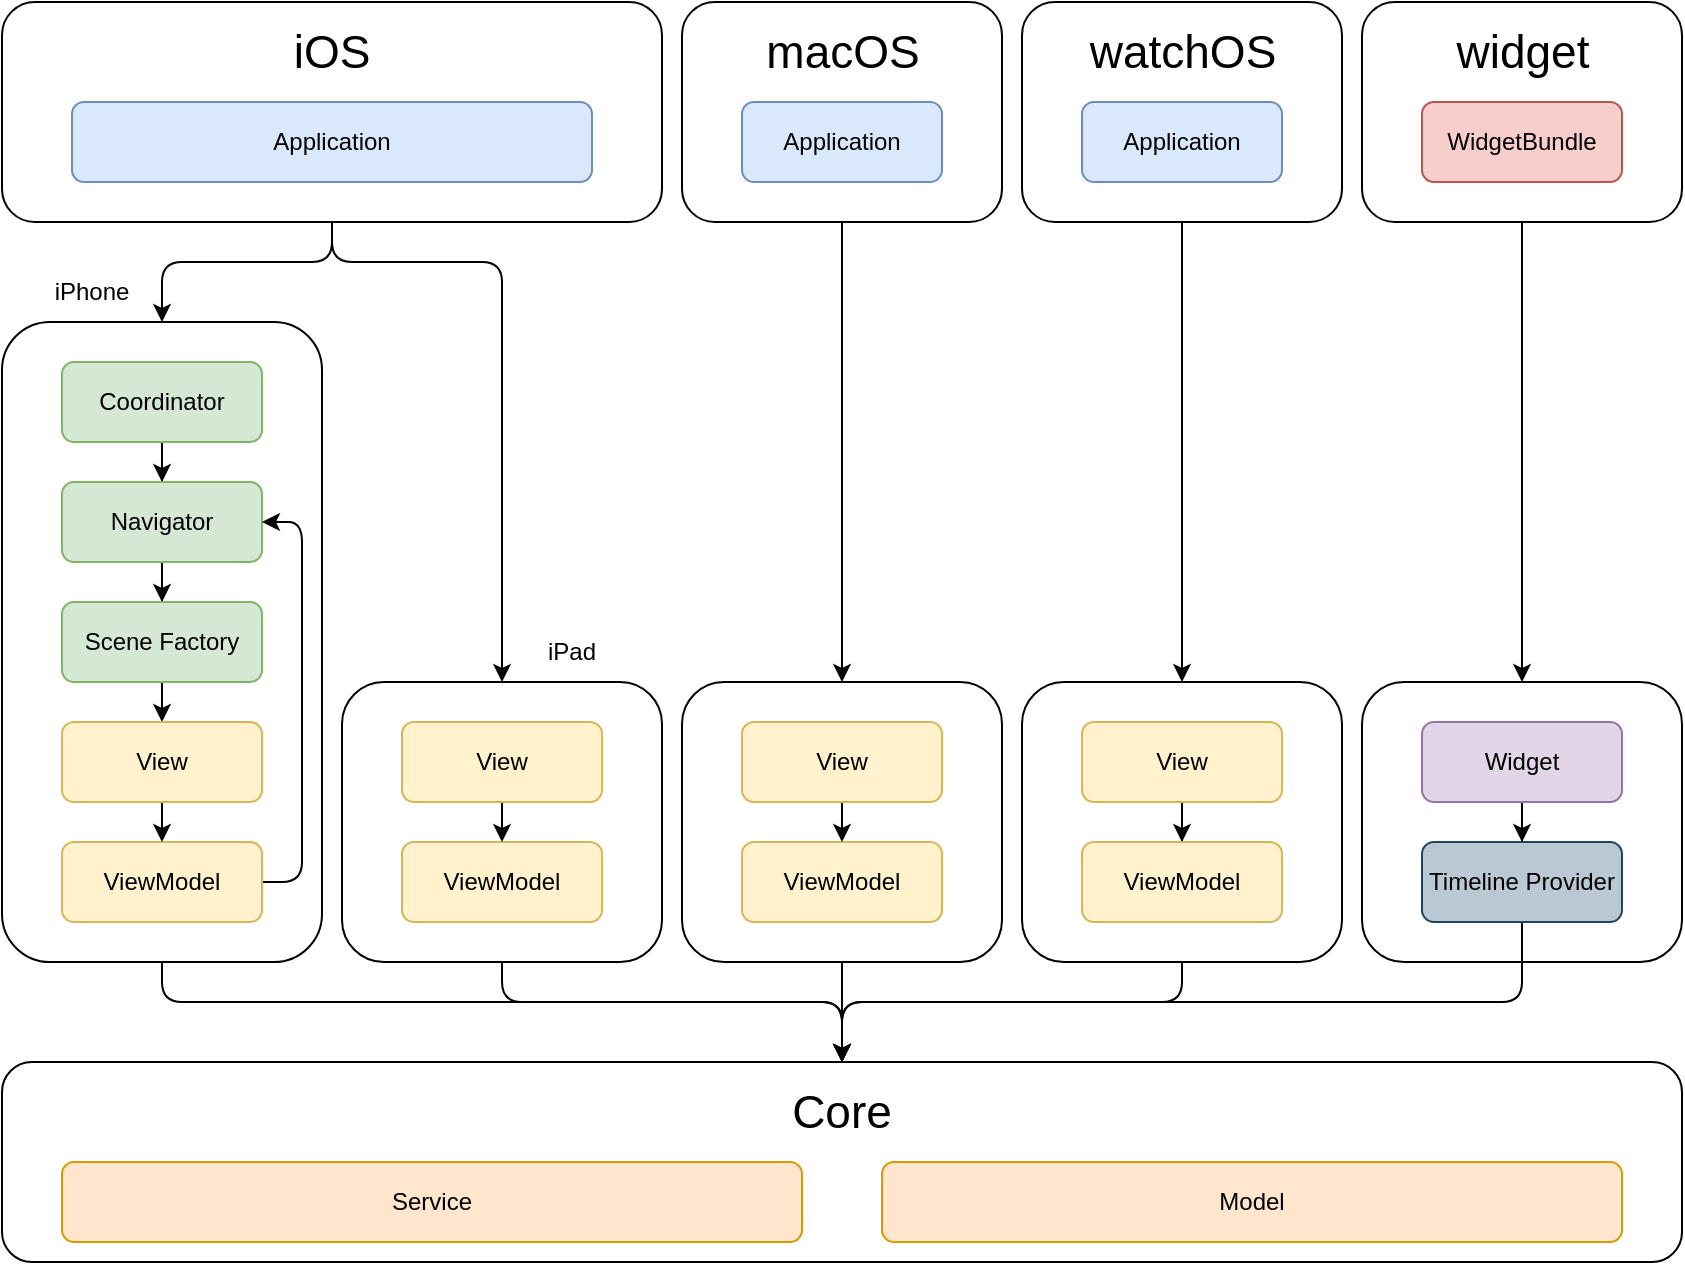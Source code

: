 <mxfile version="24.7.17">
  <diagram name="1 oldal" id="KdIXGfYalOhUa_dOvi26">
    <mxGraphModel dx="1122" dy="766" grid="1" gridSize="10" guides="1" tooltips="1" connect="1" arrows="1" fold="1" page="1" pageScale="1" pageWidth="827" pageHeight="1169" math="0" shadow="0">
      <root>
        <mxCell id="0" />
        <mxCell id="1" parent="0" />
        <mxCell id="1GH-yLbW6XLYDxtlig_x-22" style="edgeStyle=orthogonalEdgeStyle;rounded=1;orthogonalLoop=1;jettySize=auto;html=1;curved=0;" parent="1" source="fzBN62UO4oejhAgNgZJR-6" target="fzBN62UO4oejhAgNgZJR-1" edge="1">
          <mxGeometry relative="1" as="geometry">
            <Array as="points">
              <mxPoint x="250" y="880" />
              <mxPoint x="420" y="880" />
            </Array>
          </mxGeometry>
        </mxCell>
        <mxCell id="fzBN62UO4oejhAgNgZJR-6" value="" style="rounded=1;whiteSpace=wrap;html=1;fillColor=none;" parent="1" vertex="1">
          <mxGeometry x="170" y="720" width="160" height="140" as="geometry" />
        </mxCell>
        <mxCell id="1GH-yLbW6XLYDxtlig_x-21" style="edgeStyle=orthogonalEdgeStyle;rounded=1;orthogonalLoop=1;jettySize=auto;html=1;curved=0;" parent="1" source="fzBN62UO4oejhAgNgZJR-3" target="fzBN62UO4oejhAgNgZJR-1" edge="1">
          <mxGeometry relative="1" as="geometry">
            <Array as="points">
              <mxPoint x="80" y="880" />
              <mxPoint x="420" y="880" />
            </Array>
          </mxGeometry>
        </mxCell>
        <mxCell id="fzBN62UO4oejhAgNgZJR-3" value="" style="rounded=1;whiteSpace=wrap;html=1;fillColor=none;" parent="1" vertex="1">
          <mxGeometry y="540" width="160" height="320" as="geometry" />
        </mxCell>
        <mxCell id="fzBN62UO4oejhAgNgZJR-62" style="edgeStyle=orthogonalEdgeStyle;rounded=1;orthogonalLoop=1;jettySize=auto;html=1;entryX=0.5;entryY=0;entryDx=0;entryDy=0;curved=0;" parent="1" source="fzBN62UO4oejhAgNgZJR-60" target="fzBN62UO4oejhAgNgZJR-3" edge="1">
          <mxGeometry relative="1" as="geometry">
            <Array as="points">
              <mxPoint x="165" y="510" />
              <mxPoint x="80" y="510" />
            </Array>
          </mxGeometry>
        </mxCell>
        <mxCell id="fzBN62UO4oejhAgNgZJR-63" style="edgeStyle=orthogonalEdgeStyle;rounded=1;orthogonalLoop=1;jettySize=auto;html=1;exitX=0.5;exitY=1;exitDx=0;exitDy=0;entryX=0.5;entryY=0;entryDx=0;entryDy=0;curved=0;" parent="1" source="fzBN62UO4oejhAgNgZJR-60" target="fzBN62UO4oejhAgNgZJR-6" edge="1">
          <mxGeometry relative="1" as="geometry">
            <Array as="points">
              <mxPoint x="165" y="510" />
              <mxPoint x="250" y="510" />
            </Array>
          </mxGeometry>
        </mxCell>
        <mxCell id="fzBN62UO4oejhAgNgZJR-60" value="" style="rounded=1;whiteSpace=wrap;html=1;fillColor=none;" parent="1" vertex="1">
          <mxGeometry y="380" width="330" height="110" as="geometry" />
        </mxCell>
        <mxCell id="UooaaY11Q18-pTHyj7YI-29" value="iOS" style="text;html=1;strokeColor=none;fillColor=none;align=center;verticalAlign=middle;whiteSpace=wrap;rounded=0;fontSize=23;" parent="1" vertex="1">
          <mxGeometry x="80" y="390" width="170" height="30" as="geometry" />
        </mxCell>
        <mxCell id="UooaaY11Q18-pTHyj7YI-1" value="Application" style="rounded=1;whiteSpace=wrap;html=1;fillColor=#dae8fc;strokeColor=#6c8ebf;" parent="1" vertex="1">
          <mxGeometry x="35" y="430" width="260" height="40" as="geometry" />
        </mxCell>
        <mxCell id="fzBN62UO4oejhAgNgZJR-7" style="edgeStyle=orthogonalEdgeStyle;rounded=0;orthogonalLoop=1;jettySize=auto;html=1;" parent="1" edge="1">
          <mxGeometry relative="1" as="geometry">
            <mxPoint x="280" y="630" as="sourcePoint" />
          </mxGeometry>
        </mxCell>
        <mxCell id="fzBN62UO4oejhAgNgZJR-9" style="edgeStyle=orthogonalEdgeStyle;rounded=0;orthogonalLoop=1;jettySize=auto;html=1;" parent="1" edge="1">
          <mxGeometry relative="1" as="geometry">
            <mxPoint x="280" y="690" as="sourcePoint" />
          </mxGeometry>
        </mxCell>
        <mxCell id="fzBN62UO4oejhAgNgZJR-14" value="ViewModel" style="rounded=1;whiteSpace=wrap;html=1;fillColor=#fff2cc;strokeColor=#d6b656;" parent="1" vertex="1">
          <mxGeometry x="200" y="800" width="100" height="40" as="geometry" />
        </mxCell>
        <mxCell id="fzBN62UO4oejhAgNgZJR-15" style="edgeStyle=orthogonalEdgeStyle;rounded=1;orthogonalLoop=1;jettySize=auto;html=1;curved=0;entryX=0.5;entryY=0;entryDx=0;entryDy=0;exitX=0.5;exitY=1;exitDx=0;exitDy=0;" parent="1" source="fzBN62UO4oejhAgNgZJR-16" target="fzBN62UO4oejhAgNgZJR-14" edge="1">
          <mxGeometry relative="1" as="geometry">
            <mxPoint x="250" y="790" as="targetPoint" />
            <Array as="points">
              <mxPoint x="250" y="780" />
              <mxPoint x="250" y="780" />
            </Array>
          </mxGeometry>
        </mxCell>
        <mxCell id="fzBN62UO4oejhAgNgZJR-16" value="View" style="rounded=1;whiteSpace=wrap;html=1;fillColor=#fff2cc;strokeColor=#d6b656;" parent="1" vertex="1">
          <mxGeometry x="200" y="740" width="100" height="40" as="geometry" />
        </mxCell>
        <mxCell id="fzBN62UO4oejhAgNgZJR-56" value="iPhone" style="text;html=1;strokeColor=none;fillColor=none;align=center;verticalAlign=middle;whiteSpace=wrap;rounded=0;fontSize=12;" parent="1" vertex="1">
          <mxGeometry y="510" width="90" height="30" as="geometry" />
        </mxCell>
        <mxCell id="UooaaY11Q18-pTHyj7YI-13" style="edgeStyle=orthogonalEdgeStyle;rounded=0;orthogonalLoop=1;jettySize=auto;html=1;" parent="1" source="UooaaY11Q18-pTHyj7YI-2" target="UooaaY11Q18-pTHyj7YI-3" edge="1">
          <mxGeometry relative="1" as="geometry" />
        </mxCell>
        <mxCell id="UooaaY11Q18-pTHyj7YI-2" value="Coordinator" style="rounded=1;whiteSpace=wrap;html=1;fillColor=#d5e8d4;strokeColor=#82b366;" parent="1" vertex="1">
          <mxGeometry x="30" y="560" width="100" height="40" as="geometry" />
        </mxCell>
        <mxCell id="UooaaY11Q18-pTHyj7YI-14" style="edgeStyle=orthogonalEdgeStyle;rounded=0;orthogonalLoop=1;jettySize=auto;html=1;" parent="1" source="UooaaY11Q18-pTHyj7YI-3" target="UooaaY11Q18-pTHyj7YI-4" edge="1">
          <mxGeometry relative="1" as="geometry" />
        </mxCell>
        <mxCell id="UooaaY11Q18-pTHyj7YI-15" style="edgeStyle=orthogonalEdgeStyle;rounded=0;orthogonalLoop=1;jettySize=auto;html=1;exitX=0.5;exitY=1;exitDx=0;exitDy=0;entryX=0.5;entryY=0;entryDx=0;entryDy=0;" parent="1" source="UooaaY11Q18-pTHyj7YI-4" target="UooaaY11Q18-pTHyj7YI-7" edge="1">
          <mxGeometry relative="1" as="geometry">
            <Array as="points" />
            <mxPoint x="80" y="660" as="sourcePoint" />
          </mxGeometry>
        </mxCell>
        <mxCell id="UooaaY11Q18-pTHyj7YI-3" value="Navigator" style="rounded=1;whiteSpace=wrap;html=1;fillColor=#d5e8d4;strokeColor=#82b366;" parent="1" vertex="1">
          <mxGeometry x="30" y="620" width="100" height="40" as="geometry" />
        </mxCell>
        <mxCell id="UooaaY11Q18-pTHyj7YI-4" value="Scene Factory" style="rounded=1;whiteSpace=wrap;html=1;fillColor=#d5e8d4;strokeColor=#82b366;" parent="1" vertex="1">
          <mxGeometry x="30" y="680" width="100" height="40" as="geometry" />
        </mxCell>
        <mxCell id="UooaaY11Q18-pTHyj7YI-35" style="edgeStyle=orthogonalEdgeStyle;rounded=1;orthogonalLoop=1;jettySize=auto;html=1;startArrow=none;startFill=0;exitX=1;exitY=0.5;exitDx=0;exitDy=0;endArrow=classic;endFill=1;movable=1;resizable=1;rotatable=1;deletable=1;editable=1;locked=0;connectable=1;flowAnimation=0;" parent="1" source="UooaaY11Q18-pTHyj7YI-5" target="UooaaY11Q18-pTHyj7YI-3" edge="1">
          <mxGeometry relative="1" as="geometry">
            <Array as="points">
              <mxPoint x="150" y="820" />
              <mxPoint x="150" y="640" />
            </Array>
          </mxGeometry>
        </mxCell>
        <mxCell id="UooaaY11Q18-pTHyj7YI-5" value="ViewModel" style="rounded=1;whiteSpace=wrap;html=1;fillColor=#fff2cc;strokeColor=#d6b656;" parent="1" vertex="1">
          <mxGeometry x="30" y="800" width="100" height="40" as="geometry" />
        </mxCell>
        <mxCell id="UooaaY11Q18-pTHyj7YI-16" style="edgeStyle=orthogonalEdgeStyle;rounded=1;orthogonalLoop=1;jettySize=auto;html=1;curved=0;entryX=0.5;entryY=0;entryDx=0;entryDy=0;exitX=0.5;exitY=1;exitDx=0;exitDy=0;" parent="1" source="UooaaY11Q18-pTHyj7YI-7" target="UooaaY11Q18-pTHyj7YI-5" edge="1">
          <mxGeometry relative="1" as="geometry">
            <mxPoint x="80" y="790" as="targetPoint" />
            <Array as="points">
              <mxPoint x="80" y="780" />
              <mxPoint x="80" y="780" />
            </Array>
          </mxGeometry>
        </mxCell>
        <mxCell id="UooaaY11Q18-pTHyj7YI-7" value="View" style="rounded=1;whiteSpace=wrap;html=1;fillColor=#fff2cc;strokeColor=#d6b656;" parent="1" vertex="1">
          <mxGeometry x="30" y="740" width="100" height="40" as="geometry" />
        </mxCell>
        <mxCell id="1GH-yLbW6XLYDxtlig_x-23" style="edgeStyle=orthogonalEdgeStyle;rounded=1;orthogonalLoop=1;jettySize=auto;html=1;curved=0;" parent="1" source="fzBN62UO4oejhAgNgZJR-17" target="fzBN62UO4oejhAgNgZJR-1" edge="1">
          <mxGeometry relative="1" as="geometry" />
        </mxCell>
        <mxCell id="fzBN62UO4oejhAgNgZJR-17" value="" style="rounded=1;whiteSpace=wrap;html=1;fillColor=none;" parent="1" vertex="1">
          <mxGeometry x="340" y="720" width="160" height="140" as="geometry" />
        </mxCell>
        <mxCell id="fzBN62UO4oejhAgNgZJR-18" style="edgeStyle=orthogonalEdgeStyle;rounded=0;orthogonalLoop=1;jettySize=auto;html=1;" parent="1" edge="1">
          <mxGeometry relative="1" as="geometry">
            <mxPoint x="460" y="630" as="sourcePoint" />
          </mxGeometry>
        </mxCell>
        <mxCell id="fzBN62UO4oejhAgNgZJR-20" style="edgeStyle=orthogonalEdgeStyle;rounded=0;orthogonalLoop=1;jettySize=auto;html=1;" parent="1" edge="1">
          <mxGeometry relative="1" as="geometry">
            <mxPoint x="460" y="690" as="sourcePoint" />
          </mxGeometry>
        </mxCell>
        <mxCell id="fzBN62UO4oejhAgNgZJR-25" value="ViewModel" style="rounded=1;whiteSpace=wrap;html=1;fillColor=#fff2cc;strokeColor=#d6b656;" parent="1" vertex="1">
          <mxGeometry x="370" y="800" width="100" height="40" as="geometry" />
        </mxCell>
        <mxCell id="fzBN62UO4oejhAgNgZJR-26" style="edgeStyle=orthogonalEdgeStyle;rounded=1;orthogonalLoop=1;jettySize=auto;html=1;curved=0;entryX=0.5;entryY=0;entryDx=0;entryDy=0;exitX=0.5;exitY=1;exitDx=0;exitDy=0;" parent="1" source="fzBN62UO4oejhAgNgZJR-27" target="fzBN62UO4oejhAgNgZJR-25" edge="1">
          <mxGeometry relative="1" as="geometry">
            <mxPoint x="420" y="790" as="targetPoint" />
            <Array as="points">
              <mxPoint x="420" y="780" />
              <mxPoint x="420" y="780" />
            </Array>
          </mxGeometry>
        </mxCell>
        <mxCell id="fzBN62UO4oejhAgNgZJR-27" value="View" style="rounded=1;whiteSpace=wrap;html=1;fillColor=#fff2cc;strokeColor=#d6b656;" parent="1" vertex="1">
          <mxGeometry x="370" y="740" width="100" height="40" as="geometry" />
        </mxCell>
        <mxCell id="1GH-yLbW6XLYDxtlig_x-24" style="edgeStyle=orthogonalEdgeStyle;rounded=1;orthogonalLoop=1;jettySize=auto;html=1;curved=0;" parent="1" source="5_Yaha5WO8GoKf-d1Jsj-4" target="fzBN62UO4oejhAgNgZJR-1" edge="1">
          <mxGeometry relative="1" as="geometry">
            <Array as="points">
              <mxPoint x="590" y="880" />
              <mxPoint x="420" y="880" />
            </Array>
          </mxGeometry>
        </mxCell>
        <mxCell id="5_Yaha5WO8GoKf-d1Jsj-4" value="&lt;span style=&quot;caret-color: rgba(0, 0, 0, 0); color: rgba(0, 0, 0, 0); font-family: monospace; font-size: 0px; text-align: start; white-space: nowrap;&quot;&gt;%3CmxGraphModel%3E%3Croot%3E%3CmxCell%20id%3D%220%22%2F%3E%3CmxCell%20id%3D%221%22%20parent%3D%220%22%2F%3E%3CmxCell%20id%3D%222%22%20value%3D%22%22%20style%3D%22rounded%3D1%3BwhiteSpace%3Dwrap%3Bhtml%3D1%3BfillColor%3Dnone%3B%22%20vertex%3D%221%22%20parent%3D%221%22%3E%3CmxGeometry%20x%3D%22220%22%20y%3D%22540%22%20width%3D%22160%22%20height%3D%22320%22%20as%3D%22geometry%22%2F%3E%3C%2FmxCell%3E%3CmxCell%20id%3D%223%22%20style%3D%22edgeStyle%3DorthogonalEdgeStyle%3Brounded%3D0%3BorthogonalLoop%3D1%3BjettySize%3Dauto%3Bhtml%3D1%3B%22%20edge%3D%221%22%20source%3D%224%22%20target%3D%227%22%20parent%3D%221%22%3E%3CmxGeometry%20relative%3D%221%22%20as%3D%22geometry%22%2F%3E%3C%2FmxCell%3E%3CmxCell%20id%3D%224%22%20value%3D%22Coordinator%22%20style%3D%22rounded%3D1%3BwhiteSpace%3Dwrap%3Bhtml%3D1%3BfillColor%3D%23d5e8d4%3BstrokeColor%3D%2382b366%3B%22%20vertex%3D%221%22%20parent%3D%221%22%3E%3CmxGeometry%20x%3D%22250%22%20y%3D%22560%22%20width%3D%22100%22%20height%3D%2240%22%20as%3D%22geometry%22%2F%3E%3C%2FmxCell%3E%3CmxCell%20id%3D%225%22%20style%3D%22edgeStyle%3DorthogonalEdgeStyle%3Brounded%3D0%3BorthogonalLoop%3D1%3BjettySize%3Dauto%3Bhtml%3D1%3B%22%20edge%3D%221%22%20source%3D%227%22%20target%3D%228%22%20parent%3D%221%22%3E%3CmxGeometry%20relative%3D%221%22%20as%3D%22geometry%22%2F%3E%3C%2FmxCell%3E%3CmxCell%20id%3D%226%22%20style%3D%22edgeStyle%3DorthogonalEdgeStyle%3Brounded%3D0%3BorthogonalLoop%3D1%3BjettySize%3Dauto%3Bhtml%3D1%3BexitX%3D0.5%3BexitY%3D1%3BexitDx%3D0%3BexitDy%3D0%3BentryX%3D0.5%3BentryY%3D0%3BentryDx%3D0%3BentryDy%3D0%3B%22%20edge%3D%221%22%20source%3D%228%22%20target%3D%2212%22%20parent%3D%221%22%3E%3CmxGeometry%20relative%3D%221%22%20as%3D%22geometry%22%3E%3CArray%20as%3D%22points%22%2F%3E%3CmxPoint%20x%3D%22300%22%20y%3D%22660%22%20as%3D%22sourcePoint%22%2F%3E%3C%2FmxGeometry%3E%3C%2FmxCell%3E%3CmxCell%20id%3D%227%22%20value%3D%22Navigator%22%20style%3D%22rounded%3D1%3BwhiteSpace%3Dwrap%3Bhtml%3D1%3BfillColor%3D%23d5e8d4%3BstrokeColor%3D%2382b366%3B%22%20vertex%3D%221%22%20parent%3D%221%22%3E%3CmxGeometry%20x%3D%22250%22%20y%3D%22620%22%20width%3D%22100%22%20height%3D%2240%22%20as%3D%22geometry%22%2F%3E%3C%2FmxCell%3E%3CmxCell%20id%3D%228%22%20value%3D%22Scene%20Factory%22%20style%3D%22rounded%3D1%3BwhiteSpace%3Dwrap%3Bhtml%3D1%3BfillColor%3D%23d5e8d4%3BstrokeColor%3D%2382b366%3B%22%20vertex%3D%221%22%20parent%3D%221%22%3E%3CmxGeometry%20x%3D%22250%22%20y%3D%22680%22%20width%3D%22100%22%20height%3D%2240%22%20as%3D%22geometry%22%2F%3E%3C%2FmxCell%3E%3CmxCell%20id%3D%229%22%20style%3D%22edgeStyle%3DorthogonalEdgeStyle%3Brounded%3D1%3BorthogonalLoop%3D1%3BjettySize%3Dauto%3Bhtml%3D1%3BstartArrow%3Dnone%3BstartFill%3D0%3BexitX%3D1%3BexitY%3D0.5%3BexitDx%3D0%3BexitDy%3D0%3BendArrow%3Dclassic%3BendFill%3D1%3Bmovable%3D1%3Bresizable%3D1%3Brotatable%3D1%3Bdeletable%3D1%3Beditable%3D1%3Blocked%3D0%3Bconnectable%3D1%3BflowAnimation%3D0%3B%22%20edge%3D%221%22%20source%3D%2210%22%20target%3D%227%22%20parent%3D%221%22%3E%3CmxGeometry%20relative%3D%221%22%20as%3D%22geometry%22%3E%3CArray%20as%3D%22points%22%3E%3CmxPoint%20x%3D%22370%22%20y%3D%22820%22%2F%3E%3CmxPoint%20x%3D%22370%22%20y%3D%22640%22%2F%3E%3C%2FArray%3E%3C%2FmxGeometry%3E%3C%2FmxCell%3E%3CmxCell%20id%3D%2210%22%20value%3D%22ViewModel%22%20style%3D%22rounded%3D1%3BwhiteSpace%3Dwrap%3Bhtml%3D1%3BfillColor%3D%23ffe6cc%3BstrokeColor%3D%23d79b00%3B%22%20vertex%3D%221%22%20parent%3D%221%22%3E%3CmxGeometry%20x%3D%22250%22%20y%3D%22800%22%20width%3D%22100%22%20height%3D%2240%22%20as%3D%22geometry%22%2F%3E%3C%2FmxCell%3E%3CmxCell%20id%3D%2211%22%20style%3D%22edgeStyle%3DorthogonalEdgeStyle%3Brounded%3D1%3BorthogonalLoop%3D1%3BjettySize%3Dauto%3Bhtml%3D1%3Bcurved%3D0%3BentryX%3D0.5%3BentryY%3D0%3BentryDx%3D0%3BentryDy%3D0%3BexitX%3D0.5%3BexitY%3D1%3BexitDx%3D0%3BexitDy%3D0%3B%22%20edge%3D%221%22%20source%3D%2212%22%20target%3D%2210%22%20parent%3D%221%22%3E%3CmxGeometry%20relative%3D%221%22%20as%3D%22geometry%22%3E%3CmxPoint%20x%3D%22300%22%20y%3D%22790%22%20as%3D%22targetPoint%22%2F%3E%3CArray%20as%3D%22points%22%3E%3CmxPoint%20x%3D%22300%22%20y%3D%22780%22%2F%3E%3CmxPoint%20x%3D%22300%22%20y%3D%22780%22%2F%3E%3C%2FArray%3E%3C%2FmxGeometry%3E%3C%2FmxCell%3E%3CmxCell%20id%3D%2212%22%20value%3D%22View%22%20style%3D%22rounded%3D1%3BwhiteSpace%3Dwrap%3Bhtml%3D1%3BfillColor%3D%23ffe6cc%3BstrokeColor%3D%23d79b00%3B%22%20vertex%3D%221%22%20parent%3D%221%22%3E%3CmxGeometry%20x%3D%22250%22%20y%3D%22740%22%20width%3D%22100%22%20height%3D%2240%22%20as%3D%22geometry%22%2F%3E%3C%2FmxCell%3E%3C%2Froot%3E%3C%2FmxGraphModel%3E&lt;/span&gt;" style="rounded=1;whiteSpace=wrap;html=1;fillColor=none;" parent="1" vertex="1">
          <mxGeometry x="510" y="720" width="160" height="140" as="geometry" />
        </mxCell>
        <mxCell id="5_Yaha5WO8GoKf-d1Jsj-8" style="edgeStyle=orthogonalEdgeStyle;rounded=0;orthogonalLoop=1;jettySize=auto;html=1;" parent="1" source="5_Yaha5WO8GoKf-d1Jsj-3" target="5_Yaha5WO8GoKf-d1Jsj-7" edge="1">
          <mxGeometry relative="1" as="geometry" />
        </mxCell>
        <mxCell id="5_Yaha5WO8GoKf-d1Jsj-3" value="View" style="rounded=1;whiteSpace=wrap;html=1;fillColor=#fff2cc;strokeColor=#d6b656;" parent="1" vertex="1">
          <mxGeometry x="540" y="740" width="100" height="40" as="geometry" />
        </mxCell>
        <mxCell id="5_Yaha5WO8GoKf-d1Jsj-7" value="ViewModel" style="rounded=1;whiteSpace=wrap;html=1;fillColor=#fff2cc;strokeColor=#d6b656;" parent="1" vertex="1">
          <mxGeometry x="540" y="800" width="100" height="40" as="geometry" />
        </mxCell>
        <mxCell id="UooaaY11Q18-pTHyj7YI-26" value="" style="rounded=1;whiteSpace=wrap;html=1;fillColor=none;" parent="1" vertex="1">
          <mxGeometry x="680" y="720" width="160" height="140" as="geometry" />
        </mxCell>
        <mxCell id="UooaaY11Q18-pTHyj7YI-22" style="edgeStyle=orthogonalEdgeStyle;rounded=0;orthogonalLoop=1;jettySize=auto;html=1;entryX=0.5;entryY=0;entryDx=0;entryDy=0;" parent="1" source="UooaaY11Q18-pTHyj7YI-10" target="UooaaY11Q18-pTHyj7YI-11" edge="1">
          <mxGeometry relative="1" as="geometry" />
        </mxCell>
        <mxCell id="UooaaY11Q18-pTHyj7YI-10" value="Widget" style="rounded=1;whiteSpace=wrap;html=1;fillColor=#e1d5e7;strokeColor=#9673a6;" parent="1" vertex="1">
          <mxGeometry x="710" y="740" width="100" height="40" as="geometry" />
        </mxCell>
        <mxCell id="1GH-yLbW6XLYDxtlig_x-25" style="edgeStyle=orthogonalEdgeStyle;rounded=1;orthogonalLoop=1;jettySize=auto;html=1;curved=0;" parent="1" source="UooaaY11Q18-pTHyj7YI-11" target="fzBN62UO4oejhAgNgZJR-1" edge="1">
          <mxGeometry relative="1" as="geometry">
            <Array as="points">
              <mxPoint x="760" y="880" />
              <mxPoint x="420" y="880" />
            </Array>
          </mxGeometry>
        </mxCell>
        <mxCell id="UooaaY11Q18-pTHyj7YI-11" value="Timeline Provider" style="rounded=1;whiteSpace=wrap;html=1;fillColor=#bac8d3;strokeColor=#23445d;" parent="1" vertex="1">
          <mxGeometry x="710" y="800" width="100" height="40" as="geometry" />
        </mxCell>
        <mxCell id="fzBN62UO4oejhAgNgZJR-1" value="" style="rounded=1;whiteSpace=wrap;html=1;fillColor=none;" parent="1" vertex="1">
          <mxGeometry y="910" width="840" height="100" as="geometry" />
        </mxCell>
        <mxCell id="UooaaY11Q18-pTHyj7YI-8" value="Model" style="rounded=1;whiteSpace=wrap;html=1;fillColor=#ffe6cc;strokeColor=#d79b00;" parent="1" vertex="1">
          <mxGeometry x="440" y="960" width="370" height="40" as="geometry" />
        </mxCell>
        <mxCell id="UooaaY11Q18-pTHyj7YI-9" value="Service" style="rounded=1;whiteSpace=wrap;html=1;fillColor=#ffe6cc;strokeColor=#d79b00;" parent="1" vertex="1">
          <mxGeometry x="30" y="960" width="370" height="40" as="geometry" />
        </mxCell>
        <mxCell id="fzBN62UO4oejhAgNgZJR-2" value="Core" style="text;html=1;strokeColor=none;fillColor=none;align=center;verticalAlign=middle;whiteSpace=wrap;rounded=0;fontSize=23;" parent="1" vertex="1">
          <mxGeometry x="390" y="920" width="60" height="30" as="geometry" />
        </mxCell>
        <mxCell id="1GH-yLbW6XLYDxtlig_x-10" style="edgeStyle=orthogonalEdgeStyle;rounded=0;orthogonalLoop=1;jettySize=auto;html=1;entryX=0.5;entryY=0;entryDx=0;entryDy=0;" parent="1" source="1GH-yLbW6XLYDxtlig_x-1" target="fzBN62UO4oejhAgNgZJR-17" edge="1">
          <mxGeometry relative="1" as="geometry">
            <Array as="points">
              <mxPoint x="420" y="520" />
              <mxPoint x="420" y="520" />
            </Array>
          </mxGeometry>
        </mxCell>
        <mxCell id="1GH-yLbW6XLYDxtlig_x-1" value="" style="rounded=1;whiteSpace=wrap;html=1;fillColor=none;" parent="1" vertex="1">
          <mxGeometry x="340" y="380" width="160" height="110" as="geometry" />
        </mxCell>
        <mxCell id="1GH-yLbW6XLYDxtlig_x-11" style="edgeStyle=orthogonalEdgeStyle;rounded=0;orthogonalLoop=1;jettySize=auto;html=1;" parent="1" source="1GH-yLbW6XLYDxtlig_x-4" target="5_Yaha5WO8GoKf-d1Jsj-4" edge="1">
          <mxGeometry relative="1" as="geometry" />
        </mxCell>
        <mxCell id="1GH-yLbW6XLYDxtlig_x-4" value="" style="rounded=1;whiteSpace=wrap;html=1;fillColor=none;" parent="1" vertex="1">
          <mxGeometry x="510" y="380" width="160" height="110" as="geometry" />
        </mxCell>
        <mxCell id="1GH-yLbW6XLYDxtlig_x-5" value="macOS" style="text;html=1;strokeColor=none;fillColor=none;align=center;verticalAlign=middle;whiteSpace=wrap;rounded=0;fontSize=23;" parent="1" vertex="1">
          <mxGeometry x="382.5" y="390" width="75" height="30" as="geometry" />
        </mxCell>
        <mxCell id="1GH-yLbW6XLYDxtlig_x-6" value="watchOS" style="text;html=1;strokeColor=none;fillColor=none;align=center;verticalAlign=middle;whiteSpace=wrap;rounded=0;fontSize=23;" parent="1" vertex="1">
          <mxGeometry x="542.5" y="390" width="95" height="30" as="geometry" />
        </mxCell>
        <mxCell id="1GH-yLbW6XLYDxtlig_x-7" value="Application" style="rounded=1;whiteSpace=wrap;html=1;fillColor=#dae8fc;strokeColor=#6c8ebf;" parent="1" vertex="1">
          <mxGeometry x="540" y="430" width="100" height="40" as="geometry" />
        </mxCell>
        <mxCell id="1GH-yLbW6XLYDxtlig_x-8" value="Application" style="rounded=1;whiteSpace=wrap;html=1;fillColor=#dae8fc;strokeColor=#6c8ebf;" parent="1" vertex="1">
          <mxGeometry x="370" y="430" width="100" height="40" as="geometry" />
        </mxCell>
        <mxCell id="1GH-yLbW6XLYDxtlig_x-29" style="edgeStyle=orthogonalEdgeStyle;rounded=0;orthogonalLoop=1;jettySize=auto;html=1;entryX=0.5;entryY=0;entryDx=0;entryDy=0;" parent="1" source="1GH-yLbW6XLYDxtlig_x-26" target="UooaaY11Q18-pTHyj7YI-26" edge="1">
          <mxGeometry relative="1" as="geometry" />
        </mxCell>
        <mxCell id="1GH-yLbW6XLYDxtlig_x-26" value="" style="rounded=1;whiteSpace=wrap;html=1;fillColor=none;" parent="1" vertex="1">
          <mxGeometry x="680" y="380" width="160" height="110" as="geometry" />
        </mxCell>
        <mxCell id="1GH-yLbW6XLYDxtlig_x-27" value="widget" style="text;html=1;strokeColor=none;fillColor=none;align=center;verticalAlign=middle;whiteSpace=wrap;rounded=0;fontSize=23;" parent="1" vertex="1">
          <mxGeometry x="712.5" y="390" width="95" height="30" as="geometry" />
        </mxCell>
        <mxCell id="1GH-yLbW6XLYDxtlig_x-28" value="WidgetBundle" style="rounded=1;whiteSpace=wrap;html=1;fillColor=#f8cecc;strokeColor=#b85450;" parent="1" vertex="1">
          <mxGeometry x="710" y="430" width="100" height="40" as="geometry" />
        </mxCell>
        <mxCell id="LT5Fb_uqsC5D3FVNRHim-1" value="iPad" style="text;html=1;strokeColor=none;fillColor=none;align=center;verticalAlign=middle;whiteSpace=wrap;rounded=0;fontSize=12;" vertex="1" parent="1">
          <mxGeometry x="240" y="690" width="90" height="30" as="geometry" />
        </mxCell>
      </root>
    </mxGraphModel>
  </diagram>
</mxfile>
